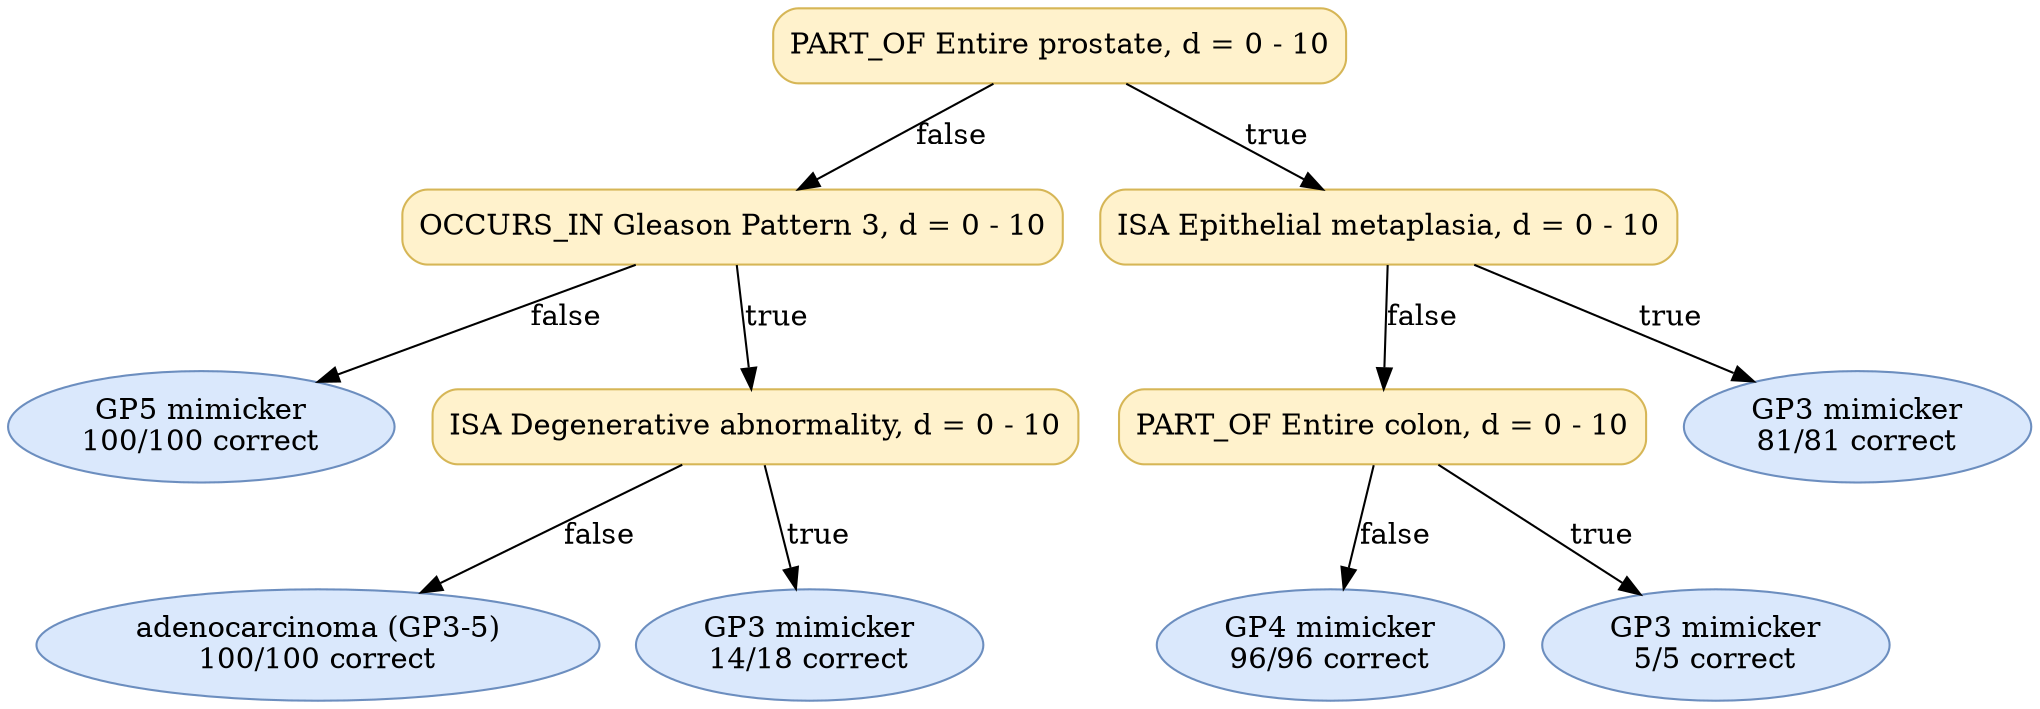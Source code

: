 digraph "DT" {
fontname="Times-Roman";
label="";
node [fontname="Times-Roman"];
Node1 [color="#D6B656", fillcolor="#FFF2CC", label="PART_OF Entire prostate, d = 0 - 10", shape="box", style="rounded,filled"];
Node2 [color="#D6B656", fillcolor="#FFF2CC", label="OCCURS_IN Gleason Pattern 3, d = 0 - 10", shape="box", style="rounded,filled"];
Node3 [color="#6C8EBF", fillcolor="#DAE8FC", label=<GP5 mimicker<br/>100/100 correct>, shape="ellipse", style="rounded,filled"];
Node4 [color="#D6B656", fillcolor="#FFF2CC", label="ISA Degenerative abnormality, d = 0 - 10", shape="box", style="rounded,filled"];
Node5 [color="#6C8EBF", fillcolor="#DAE8FC", label=<adenocarcinoma (GP3-5)<br/>100/100 correct>, shape="ellipse", style="rounded,filled"];
Node6 [color="#6C8EBF", fillcolor="#DAE8FC", label=<GP3 mimicker<br/>14/18 correct>, shape="ellipse", style="rounded,filled"];
Node7 [color="#D6B656", fillcolor="#FFF2CC", label="ISA Epithelial metaplasia, d = 0 - 10", shape="box", style="rounded,filled"];
Node8 [color="#D6B656", fillcolor="#FFF2CC", label="PART_OF Entire colon, d = 0 - 10", shape="box", style="rounded,filled"];
Node9 [color="#6C8EBF", fillcolor="#DAE8FC", label=<GP4 mimicker<br/>96/96 correct>, shape="ellipse", style="rounded,filled"];
Node10 [color="#6C8EBF", fillcolor="#DAE8FC", label=<GP3 mimicker<br/>5/5 correct>, shape="ellipse", style="rounded,filled"];
Node11 [color="#6C8EBF", fillcolor="#DAE8FC", label=<GP3 mimicker<br/>81/81 correct>, shape="ellipse", style="rounded,filled"];
Node1 -> Node2  [key=0, label="false"];
Node1 -> Node7  [key=0, label="true"];
Node2 -> Node3  [key=0, label="false"];
Node2 -> Node4  [key=0, label="true"];
Node4 -> Node5  [key=0, label="false"];
Node4 -> Node6  [key=0, label="true"];
Node7 -> Node8  [key=0, label="false"];
Node7 -> Node11  [key=0, label="true"];
Node8 -> Node9  [key=0, label="false"];
Node8 -> Node10  [key=0, label="true"];
}
